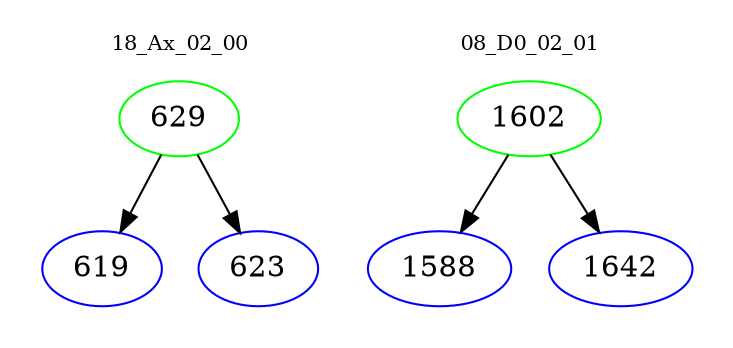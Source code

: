 digraph{
subgraph cluster_0 {
color = white
label = "18_Ax_02_00";
fontsize=10;
T0_629 [label="629", color="green"]
T0_629 -> T0_619 [color="black"]
T0_619 [label="619", color="blue"]
T0_629 -> T0_623 [color="black"]
T0_623 [label="623", color="blue"]
}
subgraph cluster_1 {
color = white
label = "08_D0_02_01";
fontsize=10;
T1_1602 [label="1602", color="green"]
T1_1602 -> T1_1588 [color="black"]
T1_1588 [label="1588", color="blue"]
T1_1602 -> T1_1642 [color="black"]
T1_1642 [label="1642", color="blue"]
}
}
